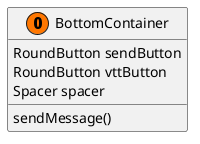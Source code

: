 @startuml
'https://plantuml.com/class-diagram

class BottomContainer  << (O, #FF7700) >> {
RoundButton sendButton
RoundButton vttButton
Spacer spacer
sendMessage()
}


@enduml